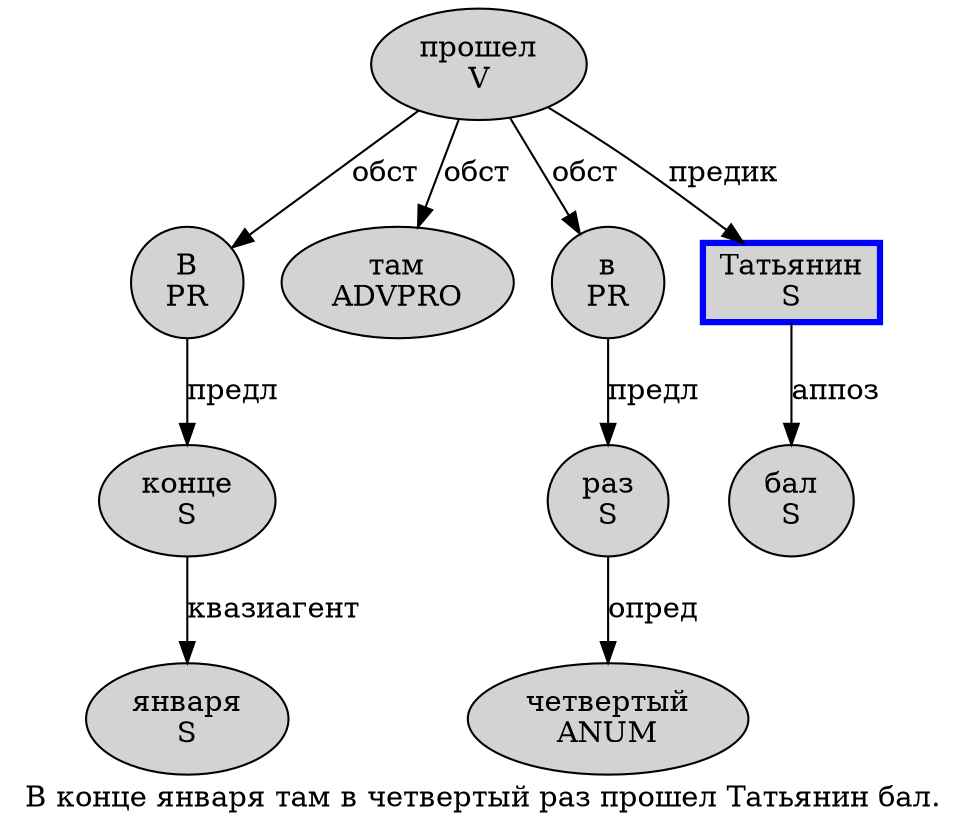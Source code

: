 digraph SENTENCE_1227 {
	graph [label="В конце января там в четвертый раз прошел Татьянин бал."]
	node [style=filled]
		0 [label="В
PR" color="" fillcolor=lightgray penwidth=1 shape=ellipse]
		1 [label="конце
S" color="" fillcolor=lightgray penwidth=1 shape=ellipse]
		2 [label="января
S" color="" fillcolor=lightgray penwidth=1 shape=ellipse]
		3 [label="там
ADVPRO" color="" fillcolor=lightgray penwidth=1 shape=ellipse]
		4 [label="в
PR" color="" fillcolor=lightgray penwidth=1 shape=ellipse]
		5 [label="четвертый
ANUM" color="" fillcolor=lightgray penwidth=1 shape=ellipse]
		6 [label="раз
S" color="" fillcolor=lightgray penwidth=1 shape=ellipse]
		7 [label="прошел
V" color="" fillcolor=lightgray penwidth=1 shape=ellipse]
		8 [label="Татьянин
S" color=blue fillcolor=lightgray penwidth=3 shape=box]
		9 [label="бал
S" color="" fillcolor=lightgray penwidth=1 shape=ellipse]
			6 -> 5 [label="опред"]
			4 -> 6 [label="предл"]
			8 -> 9 [label="аппоз"]
			1 -> 2 [label="квазиагент"]
			7 -> 0 [label="обст"]
			7 -> 3 [label="обст"]
			7 -> 4 [label="обст"]
			7 -> 8 [label="предик"]
			0 -> 1 [label="предл"]
}